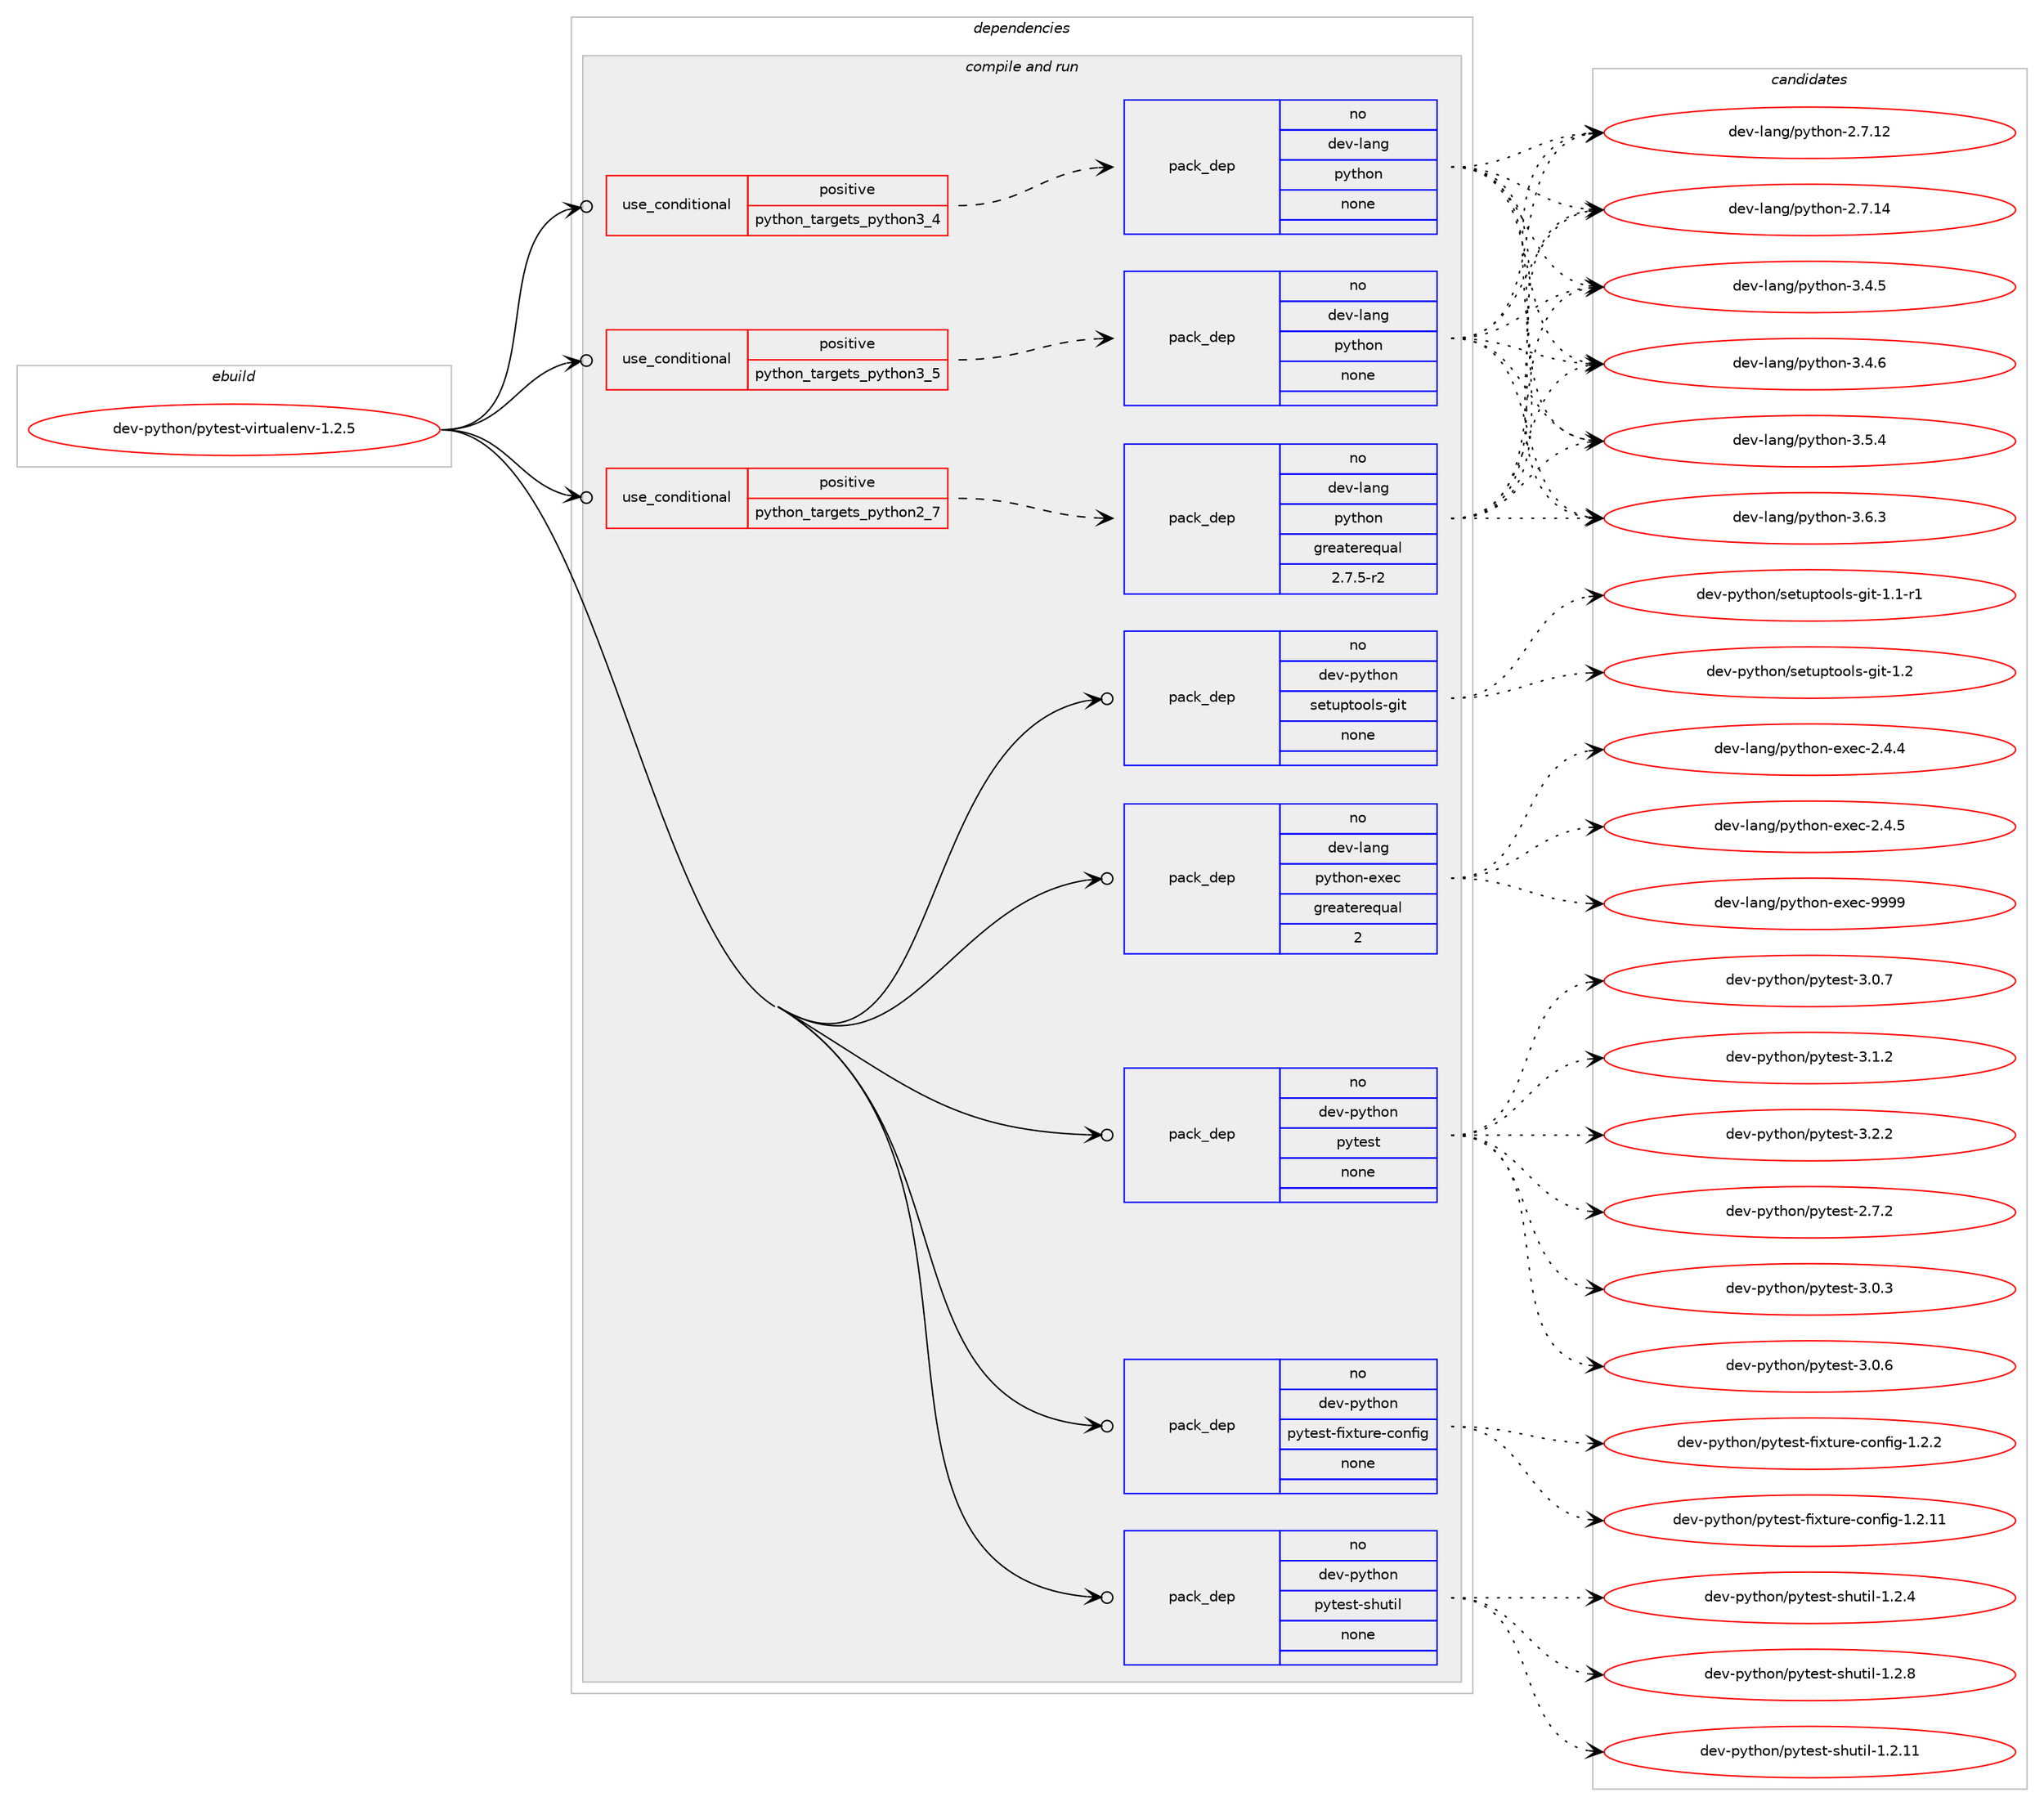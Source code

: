 digraph prolog {

# *************
# Graph options
# *************

newrank=true;
concentrate=true;
compound=true;
graph [rankdir=LR,fontname=Helvetica,fontsize=10,ranksep=1.5];#, ranksep=2.5, nodesep=0.2];
edge  [arrowhead=vee];
node  [fontname=Helvetica,fontsize=10];

# **********
# The ebuild
# **********

subgraph cluster_leftcol {
color=gray;
rank=same;
label=<<i>ebuild</i>>;
id [label="dev-python/pytest-virtualenv-1.2.5", color=red, width=4, href="../dev-python/pytest-virtualenv-1.2.5.svg"];
}

# ****************
# The dependencies
# ****************

subgraph cluster_midcol {
color=gray;
label=<<i>dependencies</i>>;
subgraph cluster_compile {
fillcolor="#eeeeee";
style=filled;
label=<<i>compile</i>>;
}
subgraph cluster_compileandrun {
fillcolor="#eeeeee";
style=filled;
label=<<i>compile and run</i>>;
subgraph cond39772 {
dependency180468 [label=<<TABLE BORDER="0" CELLBORDER="1" CELLSPACING="0" CELLPADDING="4"><TR><TD ROWSPAN="3" CELLPADDING="10">use_conditional</TD></TR><TR><TD>positive</TD></TR><TR><TD>python_targets_python2_7</TD></TR></TABLE>>, shape=none, color=red];
subgraph pack136757 {
dependency180469 [label=<<TABLE BORDER="0" CELLBORDER="1" CELLSPACING="0" CELLPADDING="4" WIDTH="220"><TR><TD ROWSPAN="6" CELLPADDING="30">pack_dep</TD></TR><TR><TD WIDTH="110">no</TD></TR><TR><TD>dev-lang</TD></TR><TR><TD>python</TD></TR><TR><TD>greaterequal</TD></TR><TR><TD>2.7.5-r2</TD></TR></TABLE>>, shape=none, color=blue];
}
dependency180468:e -> dependency180469:w [weight=20,style="dashed",arrowhead="vee"];
}
id:e -> dependency180468:w [weight=20,style="solid",arrowhead="odotvee"];
subgraph cond39773 {
dependency180470 [label=<<TABLE BORDER="0" CELLBORDER="1" CELLSPACING="0" CELLPADDING="4"><TR><TD ROWSPAN="3" CELLPADDING="10">use_conditional</TD></TR><TR><TD>positive</TD></TR><TR><TD>python_targets_python3_4</TD></TR></TABLE>>, shape=none, color=red];
subgraph pack136758 {
dependency180471 [label=<<TABLE BORDER="0" CELLBORDER="1" CELLSPACING="0" CELLPADDING="4" WIDTH="220"><TR><TD ROWSPAN="6" CELLPADDING="30">pack_dep</TD></TR><TR><TD WIDTH="110">no</TD></TR><TR><TD>dev-lang</TD></TR><TR><TD>python</TD></TR><TR><TD>none</TD></TR><TR><TD></TD></TR></TABLE>>, shape=none, color=blue];
}
dependency180470:e -> dependency180471:w [weight=20,style="dashed",arrowhead="vee"];
}
id:e -> dependency180470:w [weight=20,style="solid",arrowhead="odotvee"];
subgraph cond39774 {
dependency180472 [label=<<TABLE BORDER="0" CELLBORDER="1" CELLSPACING="0" CELLPADDING="4"><TR><TD ROWSPAN="3" CELLPADDING="10">use_conditional</TD></TR><TR><TD>positive</TD></TR><TR><TD>python_targets_python3_5</TD></TR></TABLE>>, shape=none, color=red];
subgraph pack136759 {
dependency180473 [label=<<TABLE BORDER="0" CELLBORDER="1" CELLSPACING="0" CELLPADDING="4" WIDTH="220"><TR><TD ROWSPAN="6" CELLPADDING="30">pack_dep</TD></TR><TR><TD WIDTH="110">no</TD></TR><TR><TD>dev-lang</TD></TR><TR><TD>python</TD></TR><TR><TD>none</TD></TR><TR><TD></TD></TR></TABLE>>, shape=none, color=blue];
}
dependency180472:e -> dependency180473:w [weight=20,style="dashed",arrowhead="vee"];
}
id:e -> dependency180472:w [weight=20,style="solid",arrowhead="odotvee"];
subgraph pack136760 {
dependency180474 [label=<<TABLE BORDER="0" CELLBORDER="1" CELLSPACING="0" CELLPADDING="4" WIDTH="220"><TR><TD ROWSPAN="6" CELLPADDING="30">pack_dep</TD></TR><TR><TD WIDTH="110">no</TD></TR><TR><TD>dev-lang</TD></TR><TR><TD>python-exec</TD></TR><TR><TD>greaterequal</TD></TR><TR><TD>2</TD></TR></TABLE>>, shape=none, color=blue];
}
id:e -> dependency180474:w [weight=20,style="solid",arrowhead="odotvee"];
subgraph pack136761 {
dependency180475 [label=<<TABLE BORDER="0" CELLBORDER="1" CELLSPACING="0" CELLPADDING="4" WIDTH="220"><TR><TD ROWSPAN="6" CELLPADDING="30">pack_dep</TD></TR><TR><TD WIDTH="110">no</TD></TR><TR><TD>dev-python</TD></TR><TR><TD>pytest</TD></TR><TR><TD>none</TD></TR><TR><TD></TD></TR></TABLE>>, shape=none, color=blue];
}
id:e -> dependency180475:w [weight=20,style="solid",arrowhead="odotvee"];
subgraph pack136762 {
dependency180476 [label=<<TABLE BORDER="0" CELLBORDER="1" CELLSPACING="0" CELLPADDING="4" WIDTH="220"><TR><TD ROWSPAN="6" CELLPADDING="30">pack_dep</TD></TR><TR><TD WIDTH="110">no</TD></TR><TR><TD>dev-python</TD></TR><TR><TD>pytest-fixture-config</TD></TR><TR><TD>none</TD></TR><TR><TD></TD></TR></TABLE>>, shape=none, color=blue];
}
id:e -> dependency180476:w [weight=20,style="solid",arrowhead="odotvee"];
subgraph pack136763 {
dependency180477 [label=<<TABLE BORDER="0" CELLBORDER="1" CELLSPACING="0" CELLPADDING="4" WIDTH="220"><TR><TD ROWSPAN="6" CELLPADDING="30">pack_dep</TD></TR><TR><TD WIDTH="110">no</TD></TR><TR><TD>dev-python</TD></TR><TR><TD>pytest-shutil</TD></TR><TR><TD>none</TD></TR><TR><TD></TD></TR></TABLE>>, shape=none, color=blue];
}
id:e -> dependency180477:w [weight=20,style="solid",arrowhead="odotvee"];
subgraph pack136764 {
dependency180478 [label=<<TABLE BORDER="0" CELLBORDER="1" CELLSPACING="0" CELLPADDING="4" WIDTH="220"><TR><TD ROWSPAN="6" CELLPADDING="30">pack_dep</TD></TR><TR><TD WIDTH="110">no</TD></TR><TR><TD>dev-python</TD></TR><TR><TD>setuptools-git</TD></TR><TR><TD>none</TD></TR><TR><TD></TD></TR></TABLE>>, shape=none, color=blue];
}
id:e -> dependency180478:w [weight=20,style="solid",arrowhead="odotvee"];
}
subgraph cluster_run {
fillcolor="#eeeeee";
style=filled;
label=<<i>run</i>>;
}
}

# **************
# The candidates
# **************

subgraph cluster_choices {
rank=same;
color=gray;
label=<<i>candidates</i>>;

subgraph choice136757 {
color=black;
nodesep=1;
choice10010111845108971101034711212111610411111045504655464950 [label="dev-lang/python-2.7.12", color=red, width=4,href="../dev-lang/python-2.7.12.svg"];
choice10010111845108971101034711212111610411111045504655464952 [label="dev-lang/python-2.7.14", color=red, width=4,href="../dev-lang/python-2.7.14.svg"];
choice100101118451089711010347112121116104111110455146524653 [label="dev-lang/python-3.4.5", color=red, width=4,href="../dev-lang/python-3.4.5.svg"];
choice100101118451089711010347112121116104111110455146524654 [label="dev-lang/python-3.4.6", color=red, width=4,href="../dev-lang/python-3.4.6.svg"];
choice100101118451089711010347112121116104111110455146534652 [label="dev-lang/python-3.5.4", color=red, width=4,href="../dev-lang/python-3.5.4.svg"];
choice100101118451089711010347112121116104111110455146544651 [label="dev-lang/python-3.6.3", color=red, width=4,href="../dev-lang/python-3.6.3.svg"];
dependency180469:e -> choice10010111845108971101034711212111610411111045504655464950:w [style=dotted,weight="100"];
dependency180469:e -> choice10010111845108971101034711212111610411111045504655464952:w [style=dotted,weight="100"];
dependency180469:e -> choice100101118451089711010347112121116104111110455146524653:w [style=dotted,weight="100"];
dependency180469:e -> choice100101118451089711010347112121116104111110455146524654:w [style=dotted,weight="100"];
dependency180469:e -> choice100101118451089711010347112121116104111110455146534652:w [style=dotted,weight="100"];
dependency180469:e -> choice100101118451089711010347112121116104111110455146544651:w [style=dotted,weight="100"];
}
subgraph choice136758 {
color=black;
nodesep=1;
choice10010111845108971101034711212111610411111045504655464950 [label="dev-lang/python-2.7.12", color=red, width=4,href="../dev-lang/python-2.7.12.svg"];
choice10010111845108971101034711212111610411111045504655464952 [label="dev-lang/python-2.7.14", color=red, width=4,href="../dev-lang/python-2.7.14.svg"];
choice100101118451089711010347112121116104111110455146524653 [label="dev-lang/python-3.4.5", color=red, width=4,href="../dev-lang/python-3.4.5.svg"];
choice100101118451089711010347112121116104111110455146524654 [label="dev-lang/python-3.4.6", color=red, width=4,href="../dev-lang/python-3.4.6.svg"];
choice100101118451089711010347112121116104111110455146534652 [label="dev-lang/python-3.5.4", color=red, width=4,href="../dev-lang/python-3.5.4.svg"];
choice100101118451089711010347112121116104111110455146544651 [label="dev-lang/python-3.6.3", color=red, width=4,href="../dev-lang/python-3.6.3.svg"];
dependency180471:e -> choice10010111845108971101034711212111610411111045504655464950:w [style=dotted,weight="100"];
dependency180471:e -> choice10010111845108971101034711212111610411111045504655464952:w [style=dotted,weight="100"];
dependency180471:e -> choice100101118451089711010347112121116104111110455146524653:w [style=dotted,weight="100"];
dependency180471:e -> choice100101118451089711010347112121116104111110455146524654:w [style=dotted,weight="100"];
dependency180471:e -> choice100101118451089711010347112121116104111110455146534652:w [style=dotted,weight="100"];
dependency180471:e -> choice100101118451089711010347112121116104111110455146544651:w [style=dotted,weight="100"];
}
subgraph choice136759 {
color=black;
nodesep=1;
choice10010111845108971101034711212111610411111045504655464950 [label="dev-lang/python-2.7.12", color=red, width=4,href="../dev-lang/python-2.7.12.svg"];
choice10010111845108971101034711212111610411111045504655464952 [label="dev-lang/python-2.7.14", color=red, width=4,href="../dev-lang/python-2.7.14.svg"];
choice100101118451089711010347112121116104111110455146524653 [label="dev-lang/python-3.4.5", color=red, width=4,href="../dev-lang/python-3.4.5.svg"];
choice100101118451089711010347112121116104111110455146524654 [label="dev-lang/python-3.4.6", color=red, width=4,href="../dev-lang/python-3.4.6.svg"];
choice100101118451089711010347112121116104111110455146534652 [label="dev-lang/python-3.5.4", color=red, width=4,href="../dev-lang/python-3.5.4.svg"];
choice100101118451089711010347112121116104111110455146544651 [label="dev-lang/python-3.6.3", color=red, width=4,href="../dev-lang/python-3.6.3.svg"];
dependency180473:e -> choice10010111845108971101034711212111610411111045504655464950:w [style=dotted,weight="100"];
dependency180473:e -> choice10010111845108971101034711212111610411111045504655464952:w [style=dotted,weight="100"];
dependency180473:e -> choice100101118451089711010347112121116104111110455146524653:w [style=dotted,weight="100"];
dependency180473:e -> choice100101118451089711010347112121116104111110455146524654:w [style=dotted,weight="100"];
dependency180473:e -> choice100101118451089711010347112121116104111110455146534652:w [style=dotted,weight="100"];
dependency180473:e -> choice100101118451089711010347112121116104111110455146544651:w [style=dotted,weight="100"];
}
subgraph choice136760 {
color=black;
nodesep=1;
choice1001011184510897110103471121211161041111104510112010199455046524652 [label="dev-lang/python-exec-2.4.4", color=red, width=4,href="../dev-lang/python-exec-2.4.4.svg"];
choice1001011184510897110103471121211161041111104510112010199455046524653 [label="dev-lang/python-exec-2.4.5", color=red, width=4,href="../dev-lang/python-exec-2.4.5.svg"];
choice10010111845108971101034711212111610411111045101120101994557575757 [label="dev-lang/python-exec-9999", color=red, width=4,href="../dev-lang/python-exec-9999.svg"];
dependency180474:e -> choice1001011184510897110103471121211161041111104510112010199455046524652:w [style=dotted,weight="100"];
dependency180474:e -> choice1001011184510897110103471121211161041111104510112010199455046524653:w [style=dotted,weight="100"];
dependency180474:e -> choice10010111845108971101034711212111610411111045101120101994557575757:w [style=dotted,weight="100"];
}
subgraph choice136761 {
color=black;
nodesep=1;
choice1001011184511212111610411111047112121116101115116455046554650 [label="dev-python/pytest-2.7.2", color=red, width=4,href="../dev-python/pytest-2.7.2.svg"];
choice1001011184511212111610411111047112121116101115116455146484651 [label="dev-python/pytest-3.0.3", color=red, width=4,href="../dev-python/pytest-3.0.3.svg"];
choice1001011184511212111610411111047112121116101115116455146484654 [label="dev-python/pytest-3.0.6", color=red, width=4,href="../dev-python/pytest-3.0.6.svg"];
choice1001011184511212111610411111047112121116101115116455146484655 [label="dev-python/pytest-3.0.7", color=red, width=4,href="../dev-python/pytest-3.0.7.svg"];
choice1001011184511212111610411111047112121116101115116455146494650 [label="dev-python/pytest-3.1.2", color=red, width=4,href="../dev-python/pytest-3.1.2.svg"];
choice1001011184511212111610411111047112121116101115116455146504650 [label="dev-python/pytest-3.2.2", color=red, width=4,href="../dev-python/pytest-3.2.2.svg"];
dependency180475:e -> choice1001011184511212111610411111047112121116101115116455046554650:w [style=dotted,weight="100"];
dependency180475:e -> choice1001011184511212111610411111047112121116101115116455146484651:w [style=dotted,weight="100"];
dependency180475:e -> choice1001011184511212111610411111047112121116101115116455146484654:w [style=dotted,weight="100"];
dependency180475:e -> choice1001011184511212111610411111047112121116101115116455146484655:w [style=dotted,weight="100"];
dependency180475:e -> choice1001011184511212111610411111047112121116101115116455146494650:w [style=dotted,weight="100"];
dependency180475:e -> choice1001011184511212111610411111047112121116101115116455146504650:w [style=dotted,weight="100"];
}
subgraph choice136762 {
color=black;
nodesep=1;
choice100101118451121211161041111104711212111610111511645102105120116117114101459911111010210510345494650464949 [label="dev-python/pytest-fixture-config-1.2.11", color=red, width=4,href="../dev-python/pytest-fixture-config-1.2.11.svg"];
choice1001011184511212111610411111047112121116101115116451021051201161171141014599111110102105103454946504650 [label="dev-python/pytest-fixture-config-1.2.2", color=red, width=4,href="../dev-python/pytest-fixture-config-1.2.2.svg"];
dependency180476:e -> choice100101118451121211161041111104711212111610111511645102105120116117114101459911111010210510345494650464949:w [style=dotted,weight="100"];
dependency180476:e -> choice1001011184511212111610411111047112121116101115116451021051201161171141014599111110102105103454946504650:w [style=dotted,weight="100"];
}
subgraph choice136763 {
color=black;
nodesep=1;
choice10010111845112121116104111110471121211161011151164511510411711610510845494650464949 [label="dev-python/pytest-shutil-1.2.11", color=red, width=4,href="../dev-python/pytest-shutil-1.2.11.svg"];
choice100101118451121211161041111104711212111610111511645115104117116105108454946504652 [label="dev-python/pytest-shutil-1.2.4", color=red, width=4,href="../dev-python/pytest-shutil-1.2.4.svg"];
choice100101118451121211161041111104711212111610111511645115104117116105108454946504656 [label="dev-python/pytest-shutil-1.2.8", color=red, width=4,href="../dev-python/pytest-shutil-1.2.8.svg"];
dependency180477:e -> choice10010111845112121116104111110471121211161011151164511510411711610510845494650464949:w [style=dotted,weight="100"];
dependency180477:e -> choice100101118451121211161041111104711212111610111511645115104117116105108454946504652:w [style=dotted,weight="100"];
dependency180477:e -> choice100101118451121211161041111104711212111610111511645115104117116105108454946504656:w [style=dotted,weight="100"];
}
subgraph choice136764 {
color=black;
nodesep=1;
choice100101118451121211161041111104711510111611711211611111110811545103105116454946494511449 [label="dev-python/setuptools-git-1.1-r1", color=red, width=4,href="../dev-python/setuptools-git-1.1-r1.svg"];
choice10010111845112121116104111110471151011161171121161111111081154510310511645494650 [label="dev-python/setuptools-git-1.2", color=red, width=4,href="../dev-python/setuptools-git-1.2.svg"];
dependency180478:e -> choice100101118451121211161041111104711510111611711211611111110811545103105116454946494511449:w [style=dotted,weight="100"];
dependency180478:e -> choice10010111845112121116104111110471151011161171121161111111081154510310511645494650:w [style=dotted,weight="100"];
}
}

}
